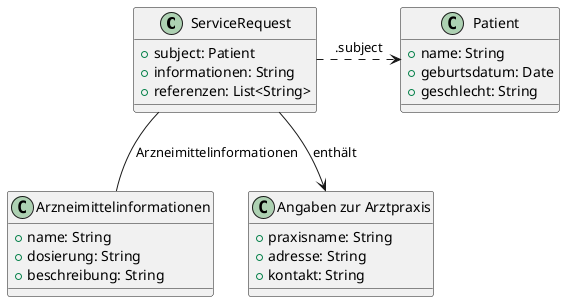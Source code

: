 @startuml "PrescriptionRequest_Class"
!define RECTANGLE class

RECTANGLE "ServiceRequest" as SR {
    +subject: Patient
    +informationen: String
    +referenzen: List<String>
}

RECTANGLE "Patient" as P {
    +name: String
    +geburtsdatum: Date
    +geschlecht: String
}

RECTANGLE "Arzneimittelinformationen" as A {
    +name: String
    +dosierung: String
    +beschreibung: String
}

RECTANGLE "Angaben zur Arztpraxis" as D {
    +praxisname: String
    +adresse: String
    +kontakt: String
}

SR .right.> P : .subject
SR -- A : Arzneimittelinformationen
SR --> D : "enthält"
@enduml
